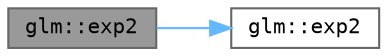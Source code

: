 digraph "glm::exp2"
{
 // LATEX_PDF_SIZE
  bgcolor="transparent";
  edge [fontname=Terminal,fontsize=10,labelfontname=Helvetica,labelfontsize=10];
  node [fontname=Terminal,fontsize=10,shape=box,height=0.2,width=0.4];
  rankdir="LR";
  Node1 [label="glm::exp2",height=0.2,width=0.4,color="gray40", fillcolor="grey60", style="filled", fontcolor="black",tooltip=" "];
  Node1 -> Node2 [color="steelblue1",style="solid"];
  Node2 [label="glm::exp2",height=0.2,width=0.4,color="grey40", fillcolor="white", style="filled",URL="$namespaceglm.html#a8f6240c6756f850537398b1af2751c4b",tooltip=" "];
}
